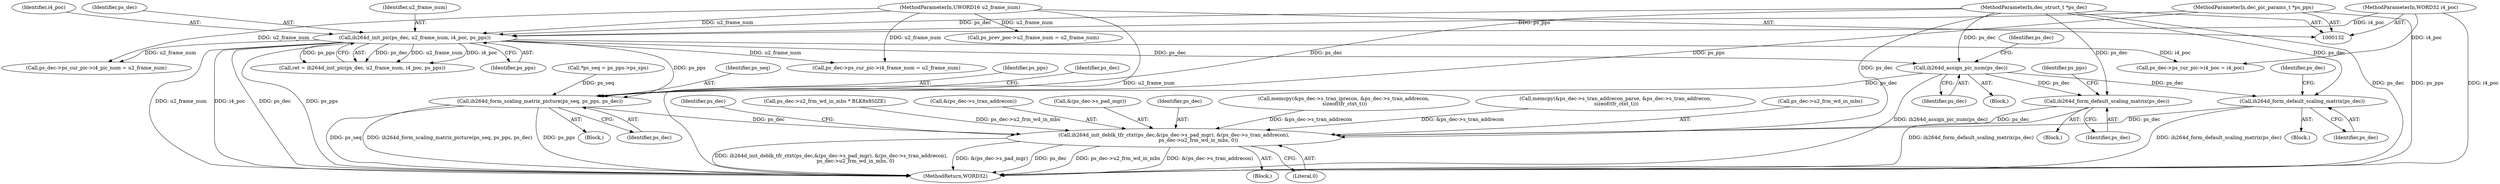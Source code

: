 digraph "0_Android_a78887bcffbc2995cf9ed72e0697acf560875e9e_3@pointer" {
"1001842" [label="(Call,ih264d_assign_pic_num(ps_dec))"];
"1000587" [label="(Call,ih264d_init_pic(ps_dec, u2_frame_num, i4_poc, ps_pps))"];
"1000133" [label="(MethodParameterIn,dec_struct_t *ps_dec)"];
"1000136" [label="(MethodParameterIn,UWORD16 u2_frame_num)"];
"1000134" [label="(MethodParameterIn,WORD32 i4_poc)"];
"1000137" [label="(MethodParameterIn,dec_pic_params_t *ps_pps)"];
"1001894" [label="(Call,ih264d_form_scaling_matrix_picture(ps_seq, ps_pps, ps_dec))"];
"1002002" [label="(Call,ih264d_init_deblk_tfr_ctxt(ps_dec,&(ps_dec->s_pad_mgr), &(ps_dec->s_tran_addrecon),\n                               ps_dec->u2_frm_wd_in_mbs, 0))"];
"1001907" [label="(Call,ih264d_form_default_scaling_matrix(ps_dec))"];
"1001923" [label="(Call,ih264d_form_default_scaling_matrix(ps_dec))"];
"1001911" [label="(Identifier,ps_pps)"];
"1001847" [label="(Identifier,ps_dec)"];
"1001897" [label="(Identifier,ps_dec)"];
"1001906" [label="(Block,)"];
"1001928" [label="(Identifier,ps_dec)"];
"1000136" [label="(MethodParameterIn,UWORD16 u2_frame_num)"];
"1000590" [label="(Identifier,i4_poc)"];
"1002052" [label="(MethodReturn,WORD32)"];
"1001896" [label="(Identifier,ps_pps)"];
"1002018" [label="(Identifier,ps_dec)"];
"1001924" [label="(Identifier,ps_dec)"];
"1001893" [label="(Block,)"];
"1000588" [label="(Identifier,ps_dec)"];
"1001908" [label="(Identifier,ps_dec)"];
"1001901" [label="(Identifier,ps_dec)"];
"1001593" [label="(Call,ps_dec->u2_frm_wd_in_mbs * BLK8x8SIZE)"];
"1001635" [label="(Block,)"];
"1001843" [label="(Identifier,ps_dec)"];
"1000138" [label="(Block,)"];
"1001907" [label="(Call,ih264d_form_default_scaling_matrix(ps_dec))"];
"1000589" [label="(Identifier,u2_frame_num)"];
"1002008" [label="(Call,&(ps_dec->s_tran_addrecon))"];
"1001842" [label="(Call,ih264d_assign_pic_num(ps_dec))"];
"1001156" [label="(Call,ps_dec->ps_cur_pic->i4_pic_num = u2_frame_num)"];
"1000585" [label="(Call,ret = ih264d_init_pic(ps_dec, u2_frame_num, i4_poc, ps_pps))"];
"1001142" [label="(Call,ps_dec->ps_cur_pic->i4_poc = i4_poc)"];
"1000249" [label="(Call,ps_prev_poc->u2_frame_num = u2_frame_num)"];
"1002015" [label="(Literal,0)"];
"1000133" [label="(MethodParameterIn,dec_struct_t *ps_dec)"];
"1000137" [label="(MethodParameterIn,dec_pic_params_t *ps_pps)"];
"1000134" [label="(MethodParameterIn,WORD32 i4_poc)"];
"1000166" [label="(Call,*ps_seq = ps_pps->ps_sps)"];
"1000591" [label="(Identifier,ps_pps)"];
"1000587" [label="(Call,ih264d_init_pic(ps_dec, u2_frame_num, i4_poc, ps_pps))"];
"1001894" [label="(Call,ih264d_form_scaling_matrix_picture(ps_seq, ps_pps, ps_dec))"];
"1001923" [label="(Call,ih264d_form_default_scaling_matrix(ps_dec))"];
"1002004" [label="(Call,&(ps_dec->s_pad_mgr))"];
"1002003" [label="(Identifier,ps_dec)"];
"1001983" [label="(Call,memcpy(&ps_dec->s_tran_iprecon, &ps_dec->s_tran_addrecon,\n sizeof(tfr_ctxt_t)))"];
"1001895" [label="(Identifier,ps_seq)"];
"1001961" [label="(Call,memcpy(&ps_dec->s_tran_addrecon_parse, &ps_dec->s_tran_addrecon,\n sizeof(tfr_ctxt_t)))"];
"1001149" [label="(Call,ps_dec->ps_cur_pic->i4_frame_num = u2_frame_num)"];
"1002012" [label="(Call,ps_dec->u2_frm_wd_in_mbs)"];
"1001922" [label="(Block,)"];
"1002002" [label="(Call,ih264d_init_deblk_tfr_ctxt(ps_dec,&(ps_dec->s_pad_mgr), &(ps_dec->s_tran_addrecon),\n                               ps_dec->u2_frm_wd_in_mbs, 0))"];
"1001842" -> "1001635"  [label="AST: "];
"1001842" -> "1001843"  [label="CFG: "];
"1001843" -> "1001842"  [label="AST: "];
"1001847" -> "1001842"  [label="CFG: "];
"1001842" -> "1002052"  [label="DDG: ih264d_assign_pic_num(ps_dec)"];
"1000587" -> "1001842"  [label="DDG: ps_dec"];
"1000133" -> "1001842"  [label="DDG: ps_dec"];
"1001842" -> "1001894"  [label="DDG: ps_dec"];
"1001842" -> "1001907"  [label="DDG: ps_dec"];
"1001842" -> "1001923"  [label="DDG: ps_dec"];
"1000587" -> "1000585"  [label="AST: "];
"1000587" -> "1000591"  [label="CFG: "];
"1000588" -> "1000587"  [label="AST: "];
"1000589" -> "1000587"  [label="AST: "];
"1000590" -> "1000587"  [label="AST: "];
"1000591" -> "1000587"  [label="AST: "];
"1000585" -> "1000587"  [label="CFG: "];
"1000587" -> "1002052"  [label="DDG: u2_frame_num"];
"1000587" -> "1002052"  [label="DDG: i4_poc"];
"1000587" -> "1002052"  [label="DDG: ps_dec"];
"1000587" -> "1002052"  [label="DDG: ps_pps"];
"1000587" -> "1000585"  [label="DDG: ps_dec"];
"1000587" -> "1000585"  [label="DDG: u2_frame_num"];
"1000587" -> "1000585"  [label="DDG: i4_poc"];
"1000587" -> "1000585"  [label="DDG: ps_pps"];
"1000133" -> "1000587"  [label="DDG: ps_dec"];
"1000136" -> "1000587"  [label="DDG: u2_frame_num"];
"1000134" -> "1000587"  [label="DDG: i4_poc"];
"1000137" -> "1000587"  [label="DDG: ps_pps"];
"1000587" -> "1001142"  [label="DDG: i4_poc"];
"1000587" -> "1001149"  [label="DDG: u2_frame_num"];
"1000587" -> "1001156"  [label="DDG: u2_frame_num"];
"1000587" -> "1001894"  [label="DDG: ps_pps"];
"1000133" -> "1000132"  [label="AST: "];
"1000133" -> "1002052"  [label="DDG: ps_dec"];
"1000133" -> "1001894"  [label="DDG: ps_dec"];
"1000133" -> "1001907"  [label="DDG: ps_dec"];
"1000133" -> "1001923"  [label="DDG: ps_dec"];
"1000133" -> "1002002"  [label="DDG: ps_dec"];
"1000136" -> "1000132"  [label="AST: "];
"1000136" -> "1002052"  [label="DDG: u2_frame_num"];
"1000136" -> "1000249"  [label="DDG: u2_frame_num"];
"1000136" -> "1001149"  [label="DDG: u2_frame_num"];
"1000136" -> "1001156"  [label="DDG: u2_frame_num"];
"1000134" -> "1000132"  [label="AST: "];
"1000134" -> "1002052"  [label="DDG: i4_poc"];
"1000134" -> "1001142"  [label="DDG: i4_poc"];
"1000137" -> "1000132"  [label="AST: "];
"1000137" -> "1002052"  [label="DDG: ps_pps"];
"1000137" -> "1001894"  [label="DDG: ps_pps"];
"1001894" -> "1001893"  [label="AST: "];
"1001894" -> "1001897"  [label="CFG: "];
"1001895" -> "1001894"  [label="AST: "];
"1001896" -> "1001894"  [label="AST: "];
"1001897" -> "1001894"  [label="AST: "];
"1001901" -> "1001894"  [label="CFG: "];
"1001894" -> "1002052"  [label="DDG: ih264d_form_scaling_matrix_picture(ps_seq, ps_pps, ps_dec)"];
"1001894" -> "1002052"  [label="DDG: ps_pps"];
"1001894" -> "1002052"  [label="DDG: ps_seq"];
"1000166" -> "1001894"  [label="DDG: ps_seq"];
"1001894" -> "1002002"  [label="DDG: ps_dec"];
"1002002" -> "1000138"  [label="AST: "];
"1002002" -> "1002015"  [label="CFG: "];
"1002003" -> "1002002"  [label="AST: "];
"1002004" -> "1002002"  [label="AST: "];
"1002008" -> "1002002"  [label="AST: "];
"1002012" -> "1002002"  [label="AST: "];
"1002015" -> "1002002"  [label="AST: "];
"1002018" -> "1002002"  [label="CFG: "];
"1002002" -> "1002052"  [label="DDG: ps_dec->u2_frm_wd_in_mbs"];
"1002002" -> "1002052"  [label="DDG: &(ps_dec->s_tran_addrecon)"];
"1002002" -> "1002052"  [label="DDG: ih264d_init_deblk_tfr_ctxt(ps_dec,&(ps_dec->s_pad_mgr), &(ps_dec->s_tran_addrecon),\n                               ps_dec->u2_frm_wd_in_mbs, 0)"];
"1002002" -> "1002052"  [label="DDG: &(ps_dec->s_pad_mgr)"];
"1002002" -> "1002052"  [label="DDG: ps_dec"];
"1001923" -> "1002002"  [label="DDG: ps_dec"];
"1001907" -> "1002002"  [label="DDG: ps_dec"];
"1001961" -> "1002002"  [label="DDG: &ps_dec->s_tran_addrecon"];
"1001983" -> "1002002"  [label="DDG: &ps_dec->s_tran_addrecon"];
"1001593" -> "1002002"  [label="DDG: ps_dec->u2_frm_wd_in_mbs"];
"1001907" -> "1001906"  [label="AST: "];
"1001907" -> "1001908"  [label="CFG: "];
"1001908" -> "1001907"  [label="AST: "];
"1001911" -> "1001907"  [label="CFG: "];
"1001907" -> "1002052"  [label="DDG: ih264d_form_default_scaling_matrix(ps_dec)"];
"1001923" -> "1001922"  [label="AST: "];
"1001923" -> "1001924"  [label="CFG: "];
"1001924" -> "1001923"  [label="AST: "];
"1001928" -> "1001923"  [label="CFG: "];
"1001923" -> "1002052"  [label="DDG: ih264d_form_default_scaling_matrix(ps_dec)"];
}
